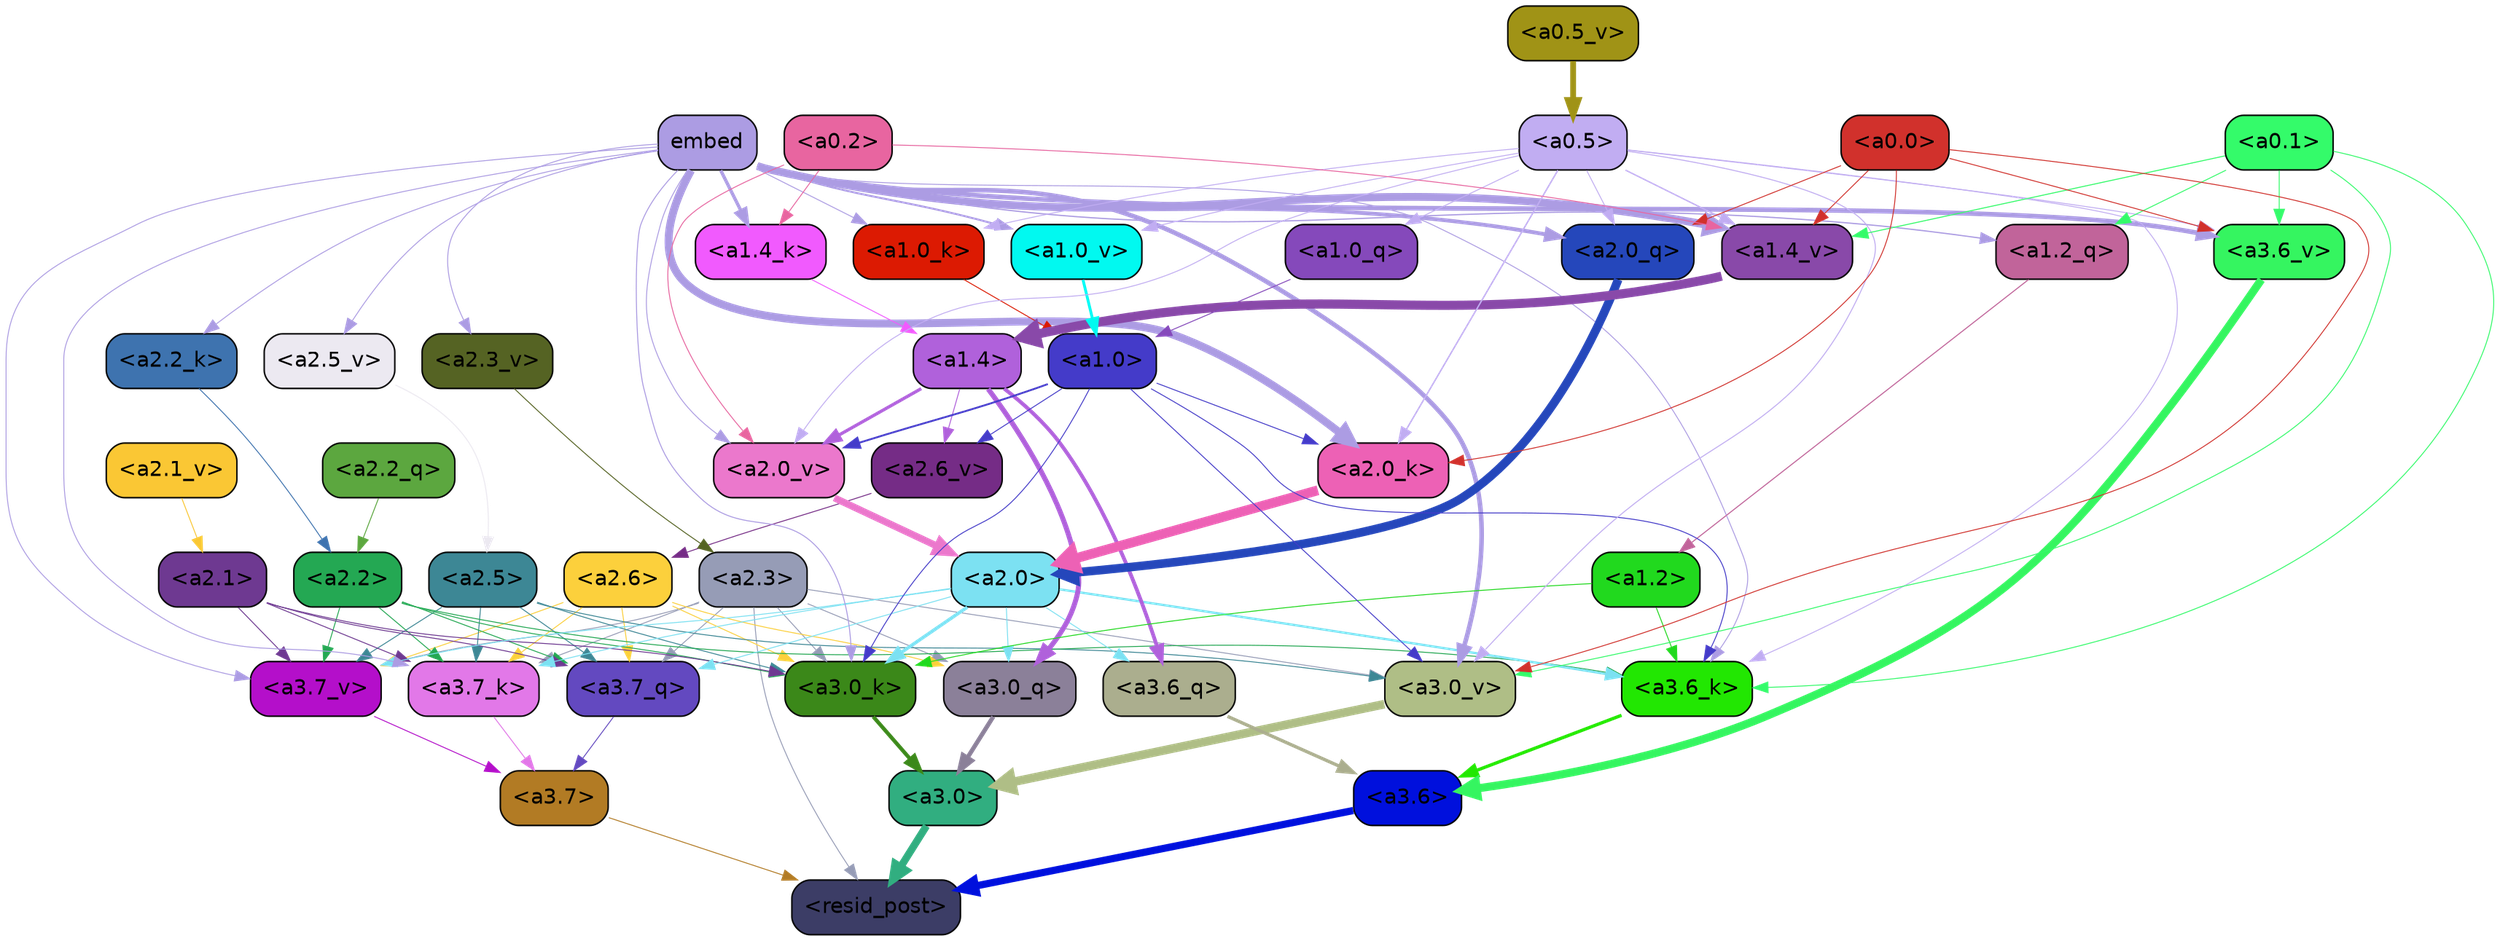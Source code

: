 strict digraph "" {
	graph [bgcolor=transparent,
		layout=dot,
		overlap=false,
		splines=true
	];
	"<a3.7>"	[color=black,
		fillcolor="#b27b24",
		fontname=Helvetica,
		shape=box,
		style="filled, rounded"];
	"<resid_post>"	[color=black,
		fillcolor="#3c3d66",
		fontname=Helvetica,
		shape=box,
		style="filled, rounded"];
	"<a3.7>" -> "<resid_post>"	[color="#b27b24",
		penwidth=0.6];
	"<a3.6>"	[color=black,
		fillcolor="#0010dd",
		fontname=Helvetica,
		shape=box,
		style="filled, rounded"];
	"<a3.6>" -> "<resid_post>"	[color="#0010dd",
		penwidth=4.7534414529800415];
	"<a3.0>"	[color=black,
		fillcolor="#31ae80",
		fontname=Helvetica,
		shape=box,
		style="filled, rounded"];
	"<a3.0>" -> "<resid_post>"	[color="#31ae80",
		penwidth=4.898576855659485];
	"<a2.3>"	[color=black,
		fillcolor="#969cb6",
		fontname=Helvetica,
		shape=box,
		style="filled, rounded"];
	"<a2.3>" -> "<resid_post>"	[color="#969cb6",
		penwidth=0.6];
	"<a3.7_q>"	[color=black,
		fillcolor="#6349c0",
		fontname=Helvetica,
		shape=box,
		style="filled, rounded"];
	"<a2.3>" -> "<a3.7_q>"	[color="#969cb6",
		penwidth=0.6];
	"<a3.0_q>"	[color=black,
		fillcolor="#8b8099",
		fontname=Helvetica,
		shape=box,
		style="filled, rounded"];
	"<a2.3>" -> "<a3.0_q>"	[color="#969cb6",
		penwidth=0.6];
	"<a3.7_k>"	[color=black,
		fillcolor="#e278e8",
		fontname=Helvetica,
		shape=box,
		style="filled, rounded"];
	"<a2.3>" -> "<a3.7_k>"	[color="#969cb6",
		penwidth=0.6];
	"<a3.0_k>"	[color=black,
		fillcolor="#3b8819",
		fontname=Helvetica,
		shape=box,
		style="filled, rounded"];
	"<a2.3>" -> "<a3.0_k>"	[color="#969cb6",
		penwidth=0.6];
	"<a3.7_v>"	[color=black,
		fillcolor="#b40fca",
		fontname=Helvetica,
		shape=box,
		style="filled, rounded"];
	"<a2.3>" -> "<a3.7_v>"	[color="#969cb6",
		penwidth=0.6];
	"<a3.0_v>"	[color=black,
		fillcolor="#afbe86",
		fontname=Helvetica,
		shape=box,
		style="filled, rounded"];
	"<a2.3>" -> "<a3.0_v>"	[color="#969cb6",
		penwidth=0.6];
	"<a3.7_q>" -> "<a3.7>"	[color="#6349c0",
		penwidth=0.6];
	"<a3.6_q>"	[color=black,
		fillcolor="#abae8e",
		fontname=Helvetica,
		shape=box,
		style="filled, rounded"];
	"<a3.6_q>" -> "<a3.6>"	[color="#abae8e",
		penwidth=2.160832464694977];
	"<a3.0_q>" -> "<a3.0>"	[color="#8b8099",
		penwidth=2.870753765106201];
	"<a3.7_k>" -> "<a3.7>"	[color="#e278e8",
		penwidth=0.6];
	"<a3.6_k>"	[color=black,
		fillcolor="#22e702",
		fontname=Helvetica,
		shape=box,
		style="filled, rounded"];
	"<a3.6_k>" -> "<a3.6>"	[color="#22e702",
		penwidth=2.13908451795578];
	"<a3.0_k>" -> "<a3.0>"	[color="#3b8819",
		penwidth=2.520303964614868];
	"<a3.7_v>" -> "<a3.7>"	[color="#b40fca",
		penwidth=0.6];
	"<a3.6_v>"	[color=black,
		fillcolor="#35f560",
		fontname=Helvetica,
		shape=box,
		style="filled, rounded"];
	"<a3.6_v>" -> "<a3.6>"	[color="#35f560",
		penwidth=5.297133803367615];
	"<a3.0_v>" -> "<a3.0>"	[color="#afbe86",
		penwidth=5.680712580680847];
	"<a2.6>"	[color=black,
		fillcolor="#fcd03c",
		fontname=Helvetica,
		shape=box,
		style="filled, rounded"];
	"<a2.6>" -> "<a3.7_q>"	[color="#fcd03c",
		penwidth=0.6];
	"<a2.6>" -> "<a3.0_q>"	[color="#fcd03c",
		penwidth=0.6];
	"<a2.6>" -> "<a3.7_k>"	[color="#fcd03c",
		penwidth=0.6];
	"<a2.6>" -> "<a3.0_k>"	[color="#fcd03c",
		penwidth=0.6];
	"<a2.6>" -> "<a3.7_v>"	[color="#fcd03c",
		penwidth=0.6];
	"<a2.5>"	[color=black,
		fillcolor="#3d8795",
		fontname=Helvetica,
		shape=box,
		style="filled, rounded"];
	"<a2.5>" -> "<a3.7_q>"	[color="#3d8795",
		penwidth=0.6];
	"<a2.5>" -> "<a3.7_k>"	[color="#3d8795",
		penwidth=0.6];
	"<a2.5>" -> "<a3.0_k>"	[color="#3d8795",
		penwidth=0.6];
	"<a2.5>" -> "<a3.7_v>"	[color="#3d8795",
		penwidth=0.6];
	"<a2.5>" -> "<a3.0_v>"	[color="#3d8795",
		penwidth=0.6];
	"<a2.2>"	[color=black,
		fillcolor="#24a853",
		fontname=Helvetica,
		shape=box,
		style="filled, rounded"];
	"<a2.2>" -> "<a3.7_q>"	[color="#24a853",
		penwidth=0.6];
	"<a2.2>" -> "<a3.7_k>"	[color="#24a853",
		penwidth=0.6];
	"<a2.2>" -> "<a3.6_k>"	[color="#24a853",
		penwidth=0.6];
	"<a2.2>" -> "<a3.0_k>"	[color="#24a853",
		penwidth=0.6];
	"<a2.2>" -> "<a3.7_v>"	[color="#24a853",
		penwidth=0.6];
	"<a2.1>"	[color=black,
		fillcolor="#6e3991",
		fontname=Helvetica,
		shape=box,
		style="filled, rounded"];
	"<a2.1>" -> "<a3.7_q>"	[color="#6e3991",
		penwidth=0.6];
	"<a2.1>" -> "<a3.7_k>"	[color="#6e3991",
		penwidth=0.6];
	"<a2.1>" -> "<a3.0_k>"	[color="#6e3991",
		penwidth=0.6];
	"<a2.1>" -> "<a3.7_v>"	[color="#6e3991",
		penwidth=0.6];
	"<a2.0>"	[color=black,
		fillcolor="#7ce1f2",
		fontname=Helvetica,
		shape=box,
		style="filled, rounded"];
	"<a2.0>" -> "<a3.7_q>"	[color="#7ce1f2",
		penwidth=0.6];
	"<a2.0>" -> "<a3.6_q>"	[color="#7ce1f2",
		penwidth=0.6];
	"<a2.0>" -> "<a3.0_q>"	[color="#7ce1f2",
		penwidth=0.6];
	"<a2.0>" -> "<a3.7_k>"	[color="#7ce1f2",
		penwidth=0.6];
	"<a2.0>" -> "<a3.6_k>"	[color="#7ce1f2",
		penwidth=1.4957321882247925];
	"<a2.0>" -> "<a3.0_k>"	[color="#7ce1f2",
		penwidth=2.18752121925354];
	"<a2.0>" -> "<a3.7_v>"	[color="#7ce1f2",
		penwidth=0.6];
	"<a1.4>"	[color=black,
		fillcolor="#b061db",
		fontname=Helvetica,
		shape=box,
		style="filled, rounded"];
	"<a1.4>" -> "<a3.6_q>"	[color="#b061db",
		penwidth=2.4829938411712646];
	"<a1.4>" -> "<a3.0_q>"	[color="#b061db",
		penwidth=3.299744725227356];
	"<a2.6_v>"	[color=black,
		fillcolor="#752c86",
		fontname=Helvetica,
		shape=box,
		style="filled, rounded"];
	"<a1.4>" -> "<a2.6_v>"	[color="#b061db",
		penwidth=0.6];
	"<a2.0_v>"	[color=black,
		fillcolor="#eb78cc",
		fontname=Helvetica,
		shape=box,
		style="filled, rounded"];
	"<a1.4>" -> "<a2.0_v>"	[color="#b061db",
		penwidth=2.092592429369688];
	embed	[color=black,
		fillcolor="#ac9ce3",
		fontname=Helvetica,
		shape=box,
		style="filled, rounded"];
	embed -> "<a3.7_k>"	[color="#ac9ce3",
		penwidth=0.6];
	embed -> "<a3.6_k>"	[color="#ac9ce3",
		penwidth=0.6];
	embed -> "<a3.0_k>"	[color="#ac9ce3",
		penwidth=0.6394047290086746];
	embed -> "<a3.7_v>"	[color="#ac9ce3",
		penwidth=0.6];
	embed -> "<a3.6_v>"	[color="#ac9ce3",
		penwidth=3.067279100418091];
	embed -> "<a3.0_v>"	[color="#ac9ce3",
		penwidth=3.0212591886520386];
	"<a2.0_q>"	[color=black,
		fillcolor="#2547bb",
		fontname=Helvetica,
		shape=box,
		style="filled, rounded"];
	embed -> "<a2.0_q>"	[color="#ac9ce3",
		penwidth=2.5355080366134644];
	"<a2.2_k>"	[color=black,
		fillcolor="#3e73af",
		fontname=Helvetica,
		shape=box,
		style="filled, rounded"];
	embed -> "<a2.2_k>"	[color="#ac9ce3",
		penwidth=0.6];
	"<a2.0_k>"	[color=black,
		fillcolor="#ed61b5",
		fontname=Helvetica,
		shape=box,
		style="filled, rounded"];
	embed -> "<a2.0_k>"	[color="#ac9ce3",
		penwidth=5.2180726528167725];
	"<a2.5_v>"	[color=black,
		fillcolor="#ece9f1",
		fontname=Helvetica,
		shape=box,
		style="filled, rounded"];
	embed -> "<a2.5_v>"	[color="#ac9ce3",
		penwidth=0.6];
	"<a2.3_v>"	[color=black,
		fillcolor="#556323",
		fontname=Helvetica,
		shape=box,
		style="filled, rounded"];
	embed -> "<a2.3_v>"	[color="#ac9ce3",
		penwidth=0.6];
	embed -> "<a2.0_v>"	[color="#ac9ce3",
		penwidth=0.6];
	"<a1.2_q>"	[color=black,
		fillcolor="#c1649a",
		fontname=Helvetica,
		shape=box,
		style="filled, rounded"];
	embed -> "<a1.2_q>"	[color="#ac9ce3",
		penwidth=0.8094894886016846];
	"<a1.4_k>"	[color=black,
		fillcolor="#f15afe",
		fontname=Helvetica,
		shape=box,
		style="filled, rounded"];
	embed -> "<a1.4_k>"	[color="#ac9ce3",
		penwidth=2.1732678413391113];
	"<a1.0_k>"	[color=black,
		fillcolor="#dc1a02",
		fontname=Helvetica,
		shape=box,
		style="filled, rounded"];
	embed -> "<a1.0_k>"	[color="#ac9ce3",
		penwidth=0.6];
	"<a1.4_v>"	[color=black,
		fillcolor="#8949a9",
		fontname=Helvetica,
		shape=box,
		style="filled, rounded"];
	embed -> "<a1.4_v>"	[color="#ac9ce3",
		penwidth=5.162249565124512];
	"<a1.0_v>"	[color=black,
		fillcolor="#01f9f0",
		fontname=Helvetica,
		shape=box,
		style="filled, rounded"];
	embed -> "<a1.0_v>"	[color="#ac9ce3",
		penwidth=1.26457279920578];
	"<a1.2>"	[color=black,
		fillcolor="#21d91e",
		fontname=Helvetica,
		shape=box,
		style="filled, rounded"];
	"<a1.2>" -> "<a3.6_k>"	[color="#21d91e",
		penwidth=0.6];
	"<a1.2>" -> "<a3.0_k>"	[color="#21d91e",
		penwidth=0.6];
	"<a1.0>"	[color=black,
		fillcolor="#443bc9",
		fontname=Helvetica,
		shape=box,
		style="filled, rounded"];
	"<a1.0>" -> "<a3.6_k>"	[color="#443bc9",
		penwidth=0.6];
	"<a1.0>" -> "<a3.0_k>"	[color="#443bc9",
		penwidth=0.6];
	"<a1.0>" -> "<a3.0_v>"	[color="#443bc9",
		penwidth=0.6];
	"<a1.0>" -> "<a2.0_k>"	[color="#443bc9",
		penwidth=0.6];
	"<a1.0>" -> "<a2.6_v>"	[color="#443bc9",
		penwidth=0.6];
	"<a1.0>" -> "<a2.0_v>"	[color="#443bc9",
		penwidth=1.2132605910301208];
	"<a0.5>"	[color=black,
		fillcolor="#c1adf2",
		fontname=Helvetica,
		shape=box,
		style="filled, rounded"];
	"<a0.5>" -> "<a3.6_k>"	[color="#c1adf2",
		penwidth=0.6];
	"<a0.5>" -> "<a3.6_v>"	[color="#c1adf2",
		penwidth=0.6];
	"<a0.5>" -> "<a3.0_v>"	[color="#c1adf2",
		penwidth=0.648682102560997];
	"<a0.5>" -> "<a2.0_q>"	[color="#c1adf2",
		penwidth=0.6];
	"<a0.5>" -> "<a2.0_k>"	[color="#c1adf2",
		penwidth=0.9236047863960266];
	"<a0.5>" -> "<a2.0_v>"	[color="#c1adf2",
		penwidth=0.6];
	"<a1.0_q>"	[color=black,
		fillcolor="#8549bb",
		fontname=Helvetica,
		shape=box,
		style="filled, rounded"];
	"<a0.5>" -> "<a1.0_q>"	[color="#c1adf2",
		penwidth=0.6];
	"<a0.5>" -> "<a1.0_k>"	[color="#c1adf2",
		penwidth=0.6];
	"<a0.5>" -> "<a1.4_v>"	[color="#c1adf2",
		penwidth=0.8783596754074097];
	"<a0.5>" -> "<a1.0_v>"	[color="#c1adf2",
		penwidth=0.6];
	"<a0.1>"	[color=black,
		fillcolor="#34fb6a",
		fontname=Helvetica,
		shape=box,
		style="filled, rounded"];
	"<a0.1>" -> "<a3.6_k>"	[color="#34fb6a",
		penwidth=0.6];
	"<a0.1>" -> "<a3.6_v>"	[color="#34fb6a",
		penwidth=0.6];
	"<a0.1>" -> "<a3.0_v>"	[color="#34fb6a",
		penwidth=0.6];
	"<a0.1>" -> "<a1.2_q>"	[color="#34fb6a",
		penwidth=0.6];
	"<a0.1>" -> "<a1.4_v>"	[color="#34fb6a",
		penwidth=0.6490728855133057];
	"<a0.0>"	[color=black,
		fillcolor="#d1312c",
		fontname=Helvetica,
		shape=box,
		style="filled, rounded"];
	"<a0.0>" -> "<a3.6_v>"	[color="#d1312c",
		penwidth=0.6];
	"<a0.0>" -> "<a3.0_v>"	[color="#d1312c",
		penwidth=0.6];
	"<a0.0>" -> "<a2.0_q>"	[color="#d1312c",
		penwidth=0.6];
	"<a0.0>" -> "<a2.0_k>"	[color="#d1312c",
		penwidth=0.6];
	"<a0.0>" -> "<a1.4_v>"	[color="#d1312c",
		penwidth=0.6];
	"<a2.2_q>"	[color=black,
		fillcolor="#5ca73f",
		fontname=Helvetica,
		shape=box,
		style="filled, rounded"];
	"<a2.2_q>" -> "<a2.2>"	[color="#5ca73f",
		penwidth=0.6];
	"<a2.0_q>" -> "<a2.0>"	[color="#2547bb",
		penwidth=5.681910276412964];
	"<a2.2_k>" -> "<a2.2>"	[color="#3e73af",
		penwidth=0.6];
	"<a2.0_k>" -> "<a2.0>"	[color="#ed61b5",
		penwidth=6.447777509689331];
	"<a2.6_v>" -> "<a2.6>"	[color="#752c86",
		penwidth=0.6];
	"<a2.5_v>" -> "<a2.5>"	[color="#ece9f1",
		penwidth=0.6];
	"<a2.3_v>" -> "<a2.3>"	[color="#556323",
		penwidth=0.6];
	"<a2.1_v>"	[color=black,
		fillcolor="#fac734",
		fontname=Helvetica,
		shape=box,
		style="filled, rounded"];
	"<a2.1_v>" -> "<a2.1>"	[color="#fac734",
		penwidth=0.6];
	"<a2.0_v>" -> "<a2.0>"	[color="#eb78cc",
		penwidth=4.5695202350616455];
	"<a0.2>"	[color=black,
		fillcolor="#e865a0",
		fontname=Helvetica,
		shape=box,
		style="filled, rounded"];
	"<a0.2>" -> "<a2.0_v>"	[color="#e865a0",
		penwidth=0.6];
	"<a0.2>" -> "<a1.4_k>"	[color="#e865a0",
		penwidth=0.6];
	"<a0.2>" -> "<a1.4_v>"	[color="#e865a0",
		penwidth=0.6];
	"<a1.2_q>" -> "<a1.2>"	[color="#c1649a",
		penwidth=0.6769798994064331];
	"<a1.0_q>" -> "<a1.0>"	[color="#8549bb",
		penwidth=0.6];
	"<a1.4_k>" -> "<a1.4>"	[color="#f15afe",
		penwidth=0.6];
	"<a1.0_k>" -> "<a1.0>"	[color="#dc1a02",
		penwidth=0.6];
	"<a1.4_v>" -> "<a1.4>"	[color="#8949a9",
		penwidth=6.016597509384155];
	"<a1.0_v>" -> "<a1.0>"	[color="#01f9f0",
		penwidth=1.8562973737716675];
	"<a0.5_v>"	[color=black,
		fillcolor="#a09316",
		fontname=Helvetica,
		shape=box,
		style="filled, rounded"];
	"<a0.5_v>" -> "<a0.5>"	[color="#a09316",
		penwidth=3.805475652217865];
}
